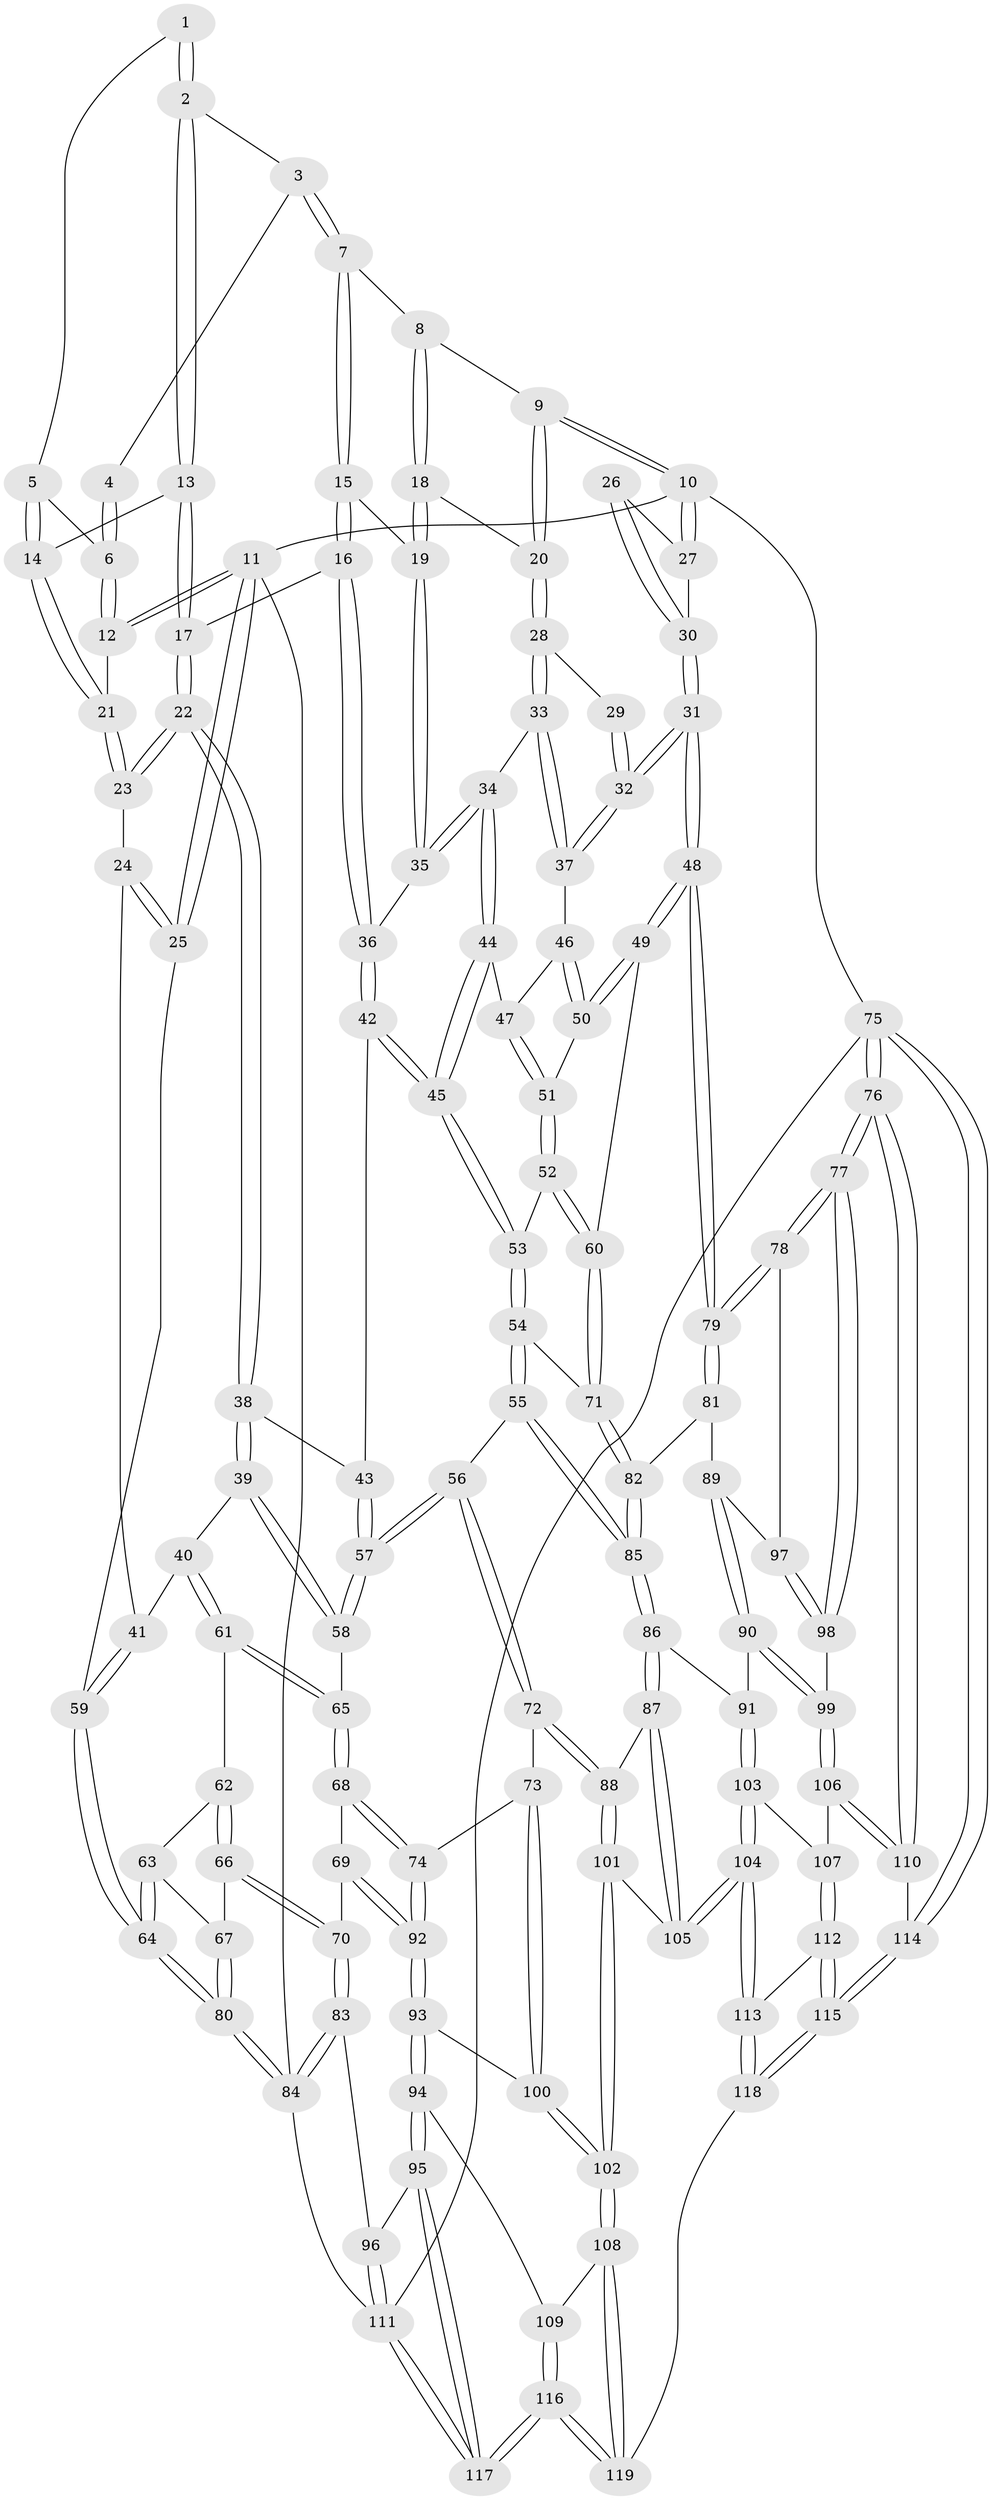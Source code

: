 // Generated by graph-tools (version 1.1) at 2025/03/03/09/25 03:03:28]
// undirected, 119 vertices, 294 edges
graph export_dot {
graph [start="1"]
  node [color=gray90,style=filled];
  1 [pos="+0.31791366635878565+0.0100866040446541"];
  2 [pos="+0.3677477531443897+0.02449355224990557"];
  3 [pos="+0.47235118991318087+0"];
  4 [pos="+0.30764333814382777+0"];
  5 [pos="+0.3077636631410657+0.02223800987595352"];
  6 [pos="+0+0"];
  7 [pos="+0.576813628247045+0"];
  8 [pos="+0.7447412520171919+0"];
  9 [pos="+1+0"];
  10 [pos="+1+0"];
  11 [pos="+0+0"];
  12 [pos="+0+0"];
  13 [pos="+0.3675423064414292+0.05710461455677706"];
  14 [pos="+0.27816702942727395+0.0694770148177823"];
  15 [pos="+0.5829637844293684+0.04776767079294799"];
  16 [pos="+0.47944745166988734+0.15026412598143965"];
  17 [pos="+0.46685348881131966+0.15822802213340265"];
  18 [pos="+0.8139126149157453+0.09359419328622758"];
  19 [pos="+0.5851203283399355+0.049439505296618065"];
  20 [pos="+0.8421134105580582+0.11494975757449234"];
  21 [pos="+0.2427262281208992+0.08762105448776217"];
  22 [pos="+0.39854488313918335+0.24441539965585202"];
  23 [pos="+0.23956057702621117+0.14579107579265915"];
  24 [pos="+0.1826951337262722+0.17598277100189946"];
  25 [pos="+0+0.20354590401533518"];
  26 [pos="+0.9058682898757615+0.12491788218823062"];
  27 [pos="+1+0"];
  28 [pos="+0.8437530685515828+0.11865092381479664"];
  29 [pos="+0.8939617277896308+0.12956005498843504"];
  30 [pos="+1+0.2600401406223882"];
  31 [pos="+1+0.43004032674219195"];
  32 [pos="+1+0.34193314157798"];
  33 [pos="+0.8224827492258943+0.16553845698734798"];
  34 [pos="+0.7322112895630898+0.2314632163679474"];
  35 [pos="+0.6685057812477493+0.184267155564834"];
  36 [pos="+0.6026516446554379+0.2698568104043838"];
  37 [pos="+0.8821241277491285+0.28078498923565826"];
  38 [pos="+0.39731207349385717+0.27856374371346515"];
  39 [pos="+0.3786333720427549+0.3161851858073539"];
  40 [pos="+0.25166155293193737+0.3711426240175988"];
  41 [pos="+0.21438995715209677+0.34665257627638524"];
  42 [pos="+0.6090511327489648+0.3429147624786666"];
  43 [pos="+0.5622001156926324+0.34116221317963835"];
  44 [pos="+0.7332821937009274+0.26897628198385237"];
  45 [pos="+0.6206488971193306+0.350114339134351"];
  46 [pos="+0.841492103948876+0.29645425877686"];
  47 [pos="+0.7534162639146352+0.2907244789430195"];
  48 [pos="+1+0.463802973680785"];
  49 [pos="+0.9853774642160147+0.44696419258564074"];
  50 [pos="+0.8242769994379888+0.381421954405541"];
  51 [pos="+0.7715599898865263+0.3826767909942661"];
  52 [pos="+0.7352368141514315+0.43186376975370877"];
  53 [pos="+0.6511188590198619+0.43270973138202895"];
  54 [pos="+0.6322006687928132+0.4643730319889535"];
  55 [pos="+0.5639261685415506+0.5590385611585772"];
  56 [pos="+0.5342058279497636+0.5569874941354392"];
  57 [pos="+0.48617857837012207+0.4933493386020317"];
  58 [pos="+0.42348640316241515+0.44068412186407624"];
  59 [pos="+0+0.2937360784404336"];
  60 [pos="+0.7797838108610285+0.4874777809063827"];
  61 [pos="+0.2459277995841394+0.3902956585851475"];
  62 [pos="+0.23349562317801242+0.4127430061068862"];
  63 [pos="+0.10407885020182346+0.43074009757439646"];
  64 [pos="+0+0.3229431581944966"];
  65 [pos="+0.3386321883344699+0.5138887793494077"];
  66 [pos="+0.20231999562761727+0.5242172587206986"];
  67 [pos="+0.17884835076686828+0.5189309495239791"];
  68 [pos="+0.293988757672768+0.606418004548905"];
  69 [pos="+0.24309683125588097+0.6006227246431327"];
  70 [pos="+0.23973798132265955+0.5990350712204131"];
  71 [pos="+0.7700788897548+0.5574571097912965"];
  72 [pos="+0.4193150200369867+0.6541821615987565"];
  73 [pos="+0.36961992236815244+0.6572642853104436"];
  74 [pos="+0.3632031365028997+0.6536548568443769"];
  75 [pos="+1+1"];
  76 [pos="+1+1"];
  77 [pos="+1+0.6633631899622359"];
  78 [pos="+1+0.543949419839352"];
  79 [pos="+1+0.4979905898170606"];
  80 [pos="+0+0.5437970388534419"];
  81 [pos="+0.893449977143562+0.6081470206933347"];
  82 [pos="+0.7690832577337001+0.5985581236379984"];
  83 [pos="+0+0.7229015876023813"];
  84 [pos="+0+0.67673528982386"];
  85 [pos="+0.676425430087069+0.6689659808645091"];
  86 [pos="+0.6806930485971282+0.7238064274883559"];
  87 [pos="+0.6679810201621796+0.7406369421797426"];
  88 [pos="+0.49401650071508585+0.7814749527779727"];
  89 [pos="+0.8632638403630462+0.6974525451978364"];
  90 [pos="+0.8108924917110573+0.7774320181601043"];
  91 [pos="+0.7610577159182174+0.7599723653748647"];
  92 [pos="+0.2129046470811504+0.777445958200925"];
  93 [pos="+0.2000366086696541+0.8173272468889097"];
  94 [pos="+0.1694949426871918+0.834754485441746"];
  95 [pos="+0.12930470429176+0.8431411152112673"];
  96 [pos="+0.027006756891560225+0.7640893940338217"];
  97 [pos="+0.9233021329112139+0.728099582654954"];
  98 [pos="+0.8684340479151715+0.8143063006698972"];
  99 [pos="+0.856693195883785+0.8231724608950607"];
  100 [pos="+0.3260982435541097+0.8098023303581158"];
  101 [pos="+0.4637677256044343+0.8615674014922889"];
  102 [pos="+0.41104965085454337+0.9033693522570508"];
  103 [pos="+0.7478586840515502+0.8939170004638373"];
  104 [pos="+0.6582663739410871+0.9538234649491095"];
  105 [pos="+0.6437623695115385+0.9144497034961457"];
  106 [pos="+0.8630337895070379+0.8485906057324608"];
  107 [pos="+0.8512488104865155+0.8588871575678168"];
  108 [pos="+0.4077810128721822+0.9192037420478117"];
  109 [pos="+0.25019461575928914+0.9070904807834987"];
  110 [pos="+0.9042637181458546+0.8862527130951909"];
  111 [pos="+0+1"];
  112 [pos="+0.8152030880534653+0.9159660287858771"];
  113 [pos="+0.6589662087597102+0.9604563188807946"];
  114 [pos="+0.7703076445262+1"];
  115 [pos="+0.7561144716117664+1"];
  116 [pos="+0.3245979952332378+1"];
  117 [pos="+0.09496291163005945+1"];
  118 [pos="+0.656573070338857+1"];
  119 [pos="+0.40306452532540415+1"];
  1 -- 2;
  1 -- 2;
  1 -- 5;
  2 -- 3;
  2 -- 13;
  2 -- 13;
  3 -- 4;
  3 -- 7;
  3 -- 7;
  4 -- 6;
  4 -- 6;
  5 -- 6;
  5 -- 14;
  5 -- 14;
  6 -- 12;
  6 -- 12;
  7 -- 8;
  7 -- 15;
  7 -- 15;
  8 -- 9;
  8 -- 18;
  8 -- 18;
  9 -- 10;
  9 -- 10;
  9 -- 20;
  9 -- 20;
  10 -- 11;
  10 -- 27;
  10 -- 27;
  10 -- 75;
  11 -- 12;
  11 -- 12;
  11 -- 25;
  11 -- 25;
  11 -- 84;
  12 -- 21;
  13 -- 14;
  13 -- 17;
  13 -- 17;
  14 -- 21;
  14 -- 21;
  15 -- 16;
  15 -- 16;
  15 -- 19;
  16 -- 17;
  16 -- 36;
  16 -- 36;
  17 -- 22;
  17 -- 22;
  18 -- 19;
  18 -- 19;
  18 -- 20;
  19 -- 35;
  19 -- 35;
  20 -- 28;
  20 -- 28;
  21 -- 23;
  21 -- 23;
  22 -- 23;
  22 -- 23;
  22 -- 38;
  22 -- 38;
  23 -- 24;
  24 -- 25;
  24 -- 25;
  24 -- 41;
  25 -- 59;
  26 -- 27;
  26 -- 30;
  26 -- 30;
  27 -- 30;
  28 -- 29;
  28 -- 33;
  28 -- 33;
  29 -- 32;
  29 -- 32;
  30 -- 31;
  30 -- 31;
  31 -- 32;
  31 -- 32;
  31 -- 48;
  31 -- 48;
  32 -- 37;
  32 -- 37;
  33 -- 34;
  33 -- 37;
  33 -- 37;
  34 -- 35;
  34 -- 35;
  34 -- 44;
  34 -- 44;
  35 -- 36;
  36 -- 42;
  36 -- 42;
  37 -- 46;
  38 -- 39;
  38 -- 39;
  38 -- 43;
  39 -- 40;
  39 -- 58;
  39 -- 58;
  40 -- 41;
  40 -- 61;
  40 -- 61;
  41 -- 59;
  41 -- 59;
  42 -- 43;
  42 -- 45;
  42 -- 45;
  43 -- 57;
  43 -- 57;
  44 -- 45;
  44 -- 45;
  44 -- 47;
  45 -- 53;
  45 -- 53;
  46 -- 47;
  46 -- 50;
  46 -- 50;
  47 -- 51;
  47 -- 51;
  48 -- 49;
  48 -- 49;
  48 -- 79;
  48 -- 79;
  49 -- 50;
  49 -- 50;
  49 -- 60;
  50 -- 51;
  51 -- 52;
  51 -- 52;
  52 -- 53;
  52 -- 60;
  52 -- 60;
  53 -- 54;
  53 -- 54;
  54 -- 55;
  54 -- 55;
  54 -- 71;
  55 -- 56;
  55 -- 85;
  55 -- 85;
  56 -- 57;
  56 -- 57;
  56 -- 72;
  56 -- 72;
  57 -- 58;
  57 -- 58;
  58 -- 65;
  59 -- 64;
  59 -- 64;
  60 -- 71;
  60 -- 71;
  61 -- 62;
  61 -- 65;
  61 -- 65;
  62 -- 63;
  62 -- 66;
  62 -- 66;
  63 -- 64;
  63 -- 64;
  63 -- 67;
  64 -- 80;
  64 -- 80;
  65 -- 68;
  65 -- 68;
  66 -- 67;
  66 -- 70;
  66 -- 70;
  67 -- 80;
  67 -- 80;
  68 -- 69;
  68 -- 74;
  68 -- 74;
  69 -- 70;
  69 -- 92;
  69 -- 92;
  70 -- 83;
  70 -- 83;
  71 -- 82;
  71 -- 82;
  72 -- 73;
  72 -- 88;
  72 -- 88;
  73 -- 74;
  73 -- 100;
  73 -- 100;
  74 -- 92;
  74 -- 92;
  75 -- 76;
  75 -- 76;
  75 -- 114;
  75 -- 114;
  75 -- 111;
  76 -- 77;
  76 -- 77;
  76 -- 110;
  76 -- 110;
  77 -- 78;
  77 -- 78;
  77 -- 98;
  77 -- 98;
  78 -- 79;
  78 -- 79;
  78 -- 97;
  79 -- 81;
  79 -- 81;
  80 -- 84;
  80 -- 84;
  81 -- 82;
  81 -- 89;
  82 -- 85;
  82 -- 85;
  83 -- 84;
  83 -- 84;
  83 -- 96;
  84 -- 111;
  85 -- 86;
  85 -- 86;
  86 -- 87;
  86 -- 87;
  86 -- 91;
  87 -- 88;
  87 -- 105;
  87 -- 105;
  88 -- 101;
  88 -- 101;
  89 -- 90;
  89 -- 90;
  89 -- 97;
  90 -- 91;
  90 -- 99;
  90 -- 99;
  91 -- 103;
  91 -- 103;
  92 -- 93;
  92 -- 93;
  93 -- 94;
  93 -- 94;
  93 -- 100;
  94 -- 95;
  94 -- 95;
  94 -- 109;
  95 -- 96;
  95 -- 117;
  95 -- 117;
  96 -- 111;
  96 -- 111;
  97 -- 98;
  97 -- 98;
  98 -- 99;
  99 -- 106;
  99 -- 106;
  100 -- 102;
  100 -- 102;
  101 -- 102;
  101 -- 102;
  101 -- 105;
  102 -- 108;
  102 -- 108;
  103 -- 104;
  103 -- 104;
  103 -- 107;
  104 -- 105;
  104 -- 105;
  104 -- 113;
  104 -- 113;
  106 -- 107;
  106 -- 110;
  106 -- 110;
  107 -- 112;
  107 -- 112;
  108 -- 109;
  108 -- 119;
  108 -- 119;
  109 -- 116;
  109 -- 116;
  110 -- 114;
  111 -- 117;
  111 -- 117;
  112 -- 113;
  112 -- 115;
  112 -- 115;
  113 -- 118;
  113 -- 118;
  114 -- 115;
  114 -- 115;
  115 -- 118;
  115 -- 118;
  116 -- 117;
  116 -- 117;
  116 -- 119;
  116 -- 119;
  118 -- 119;
}
